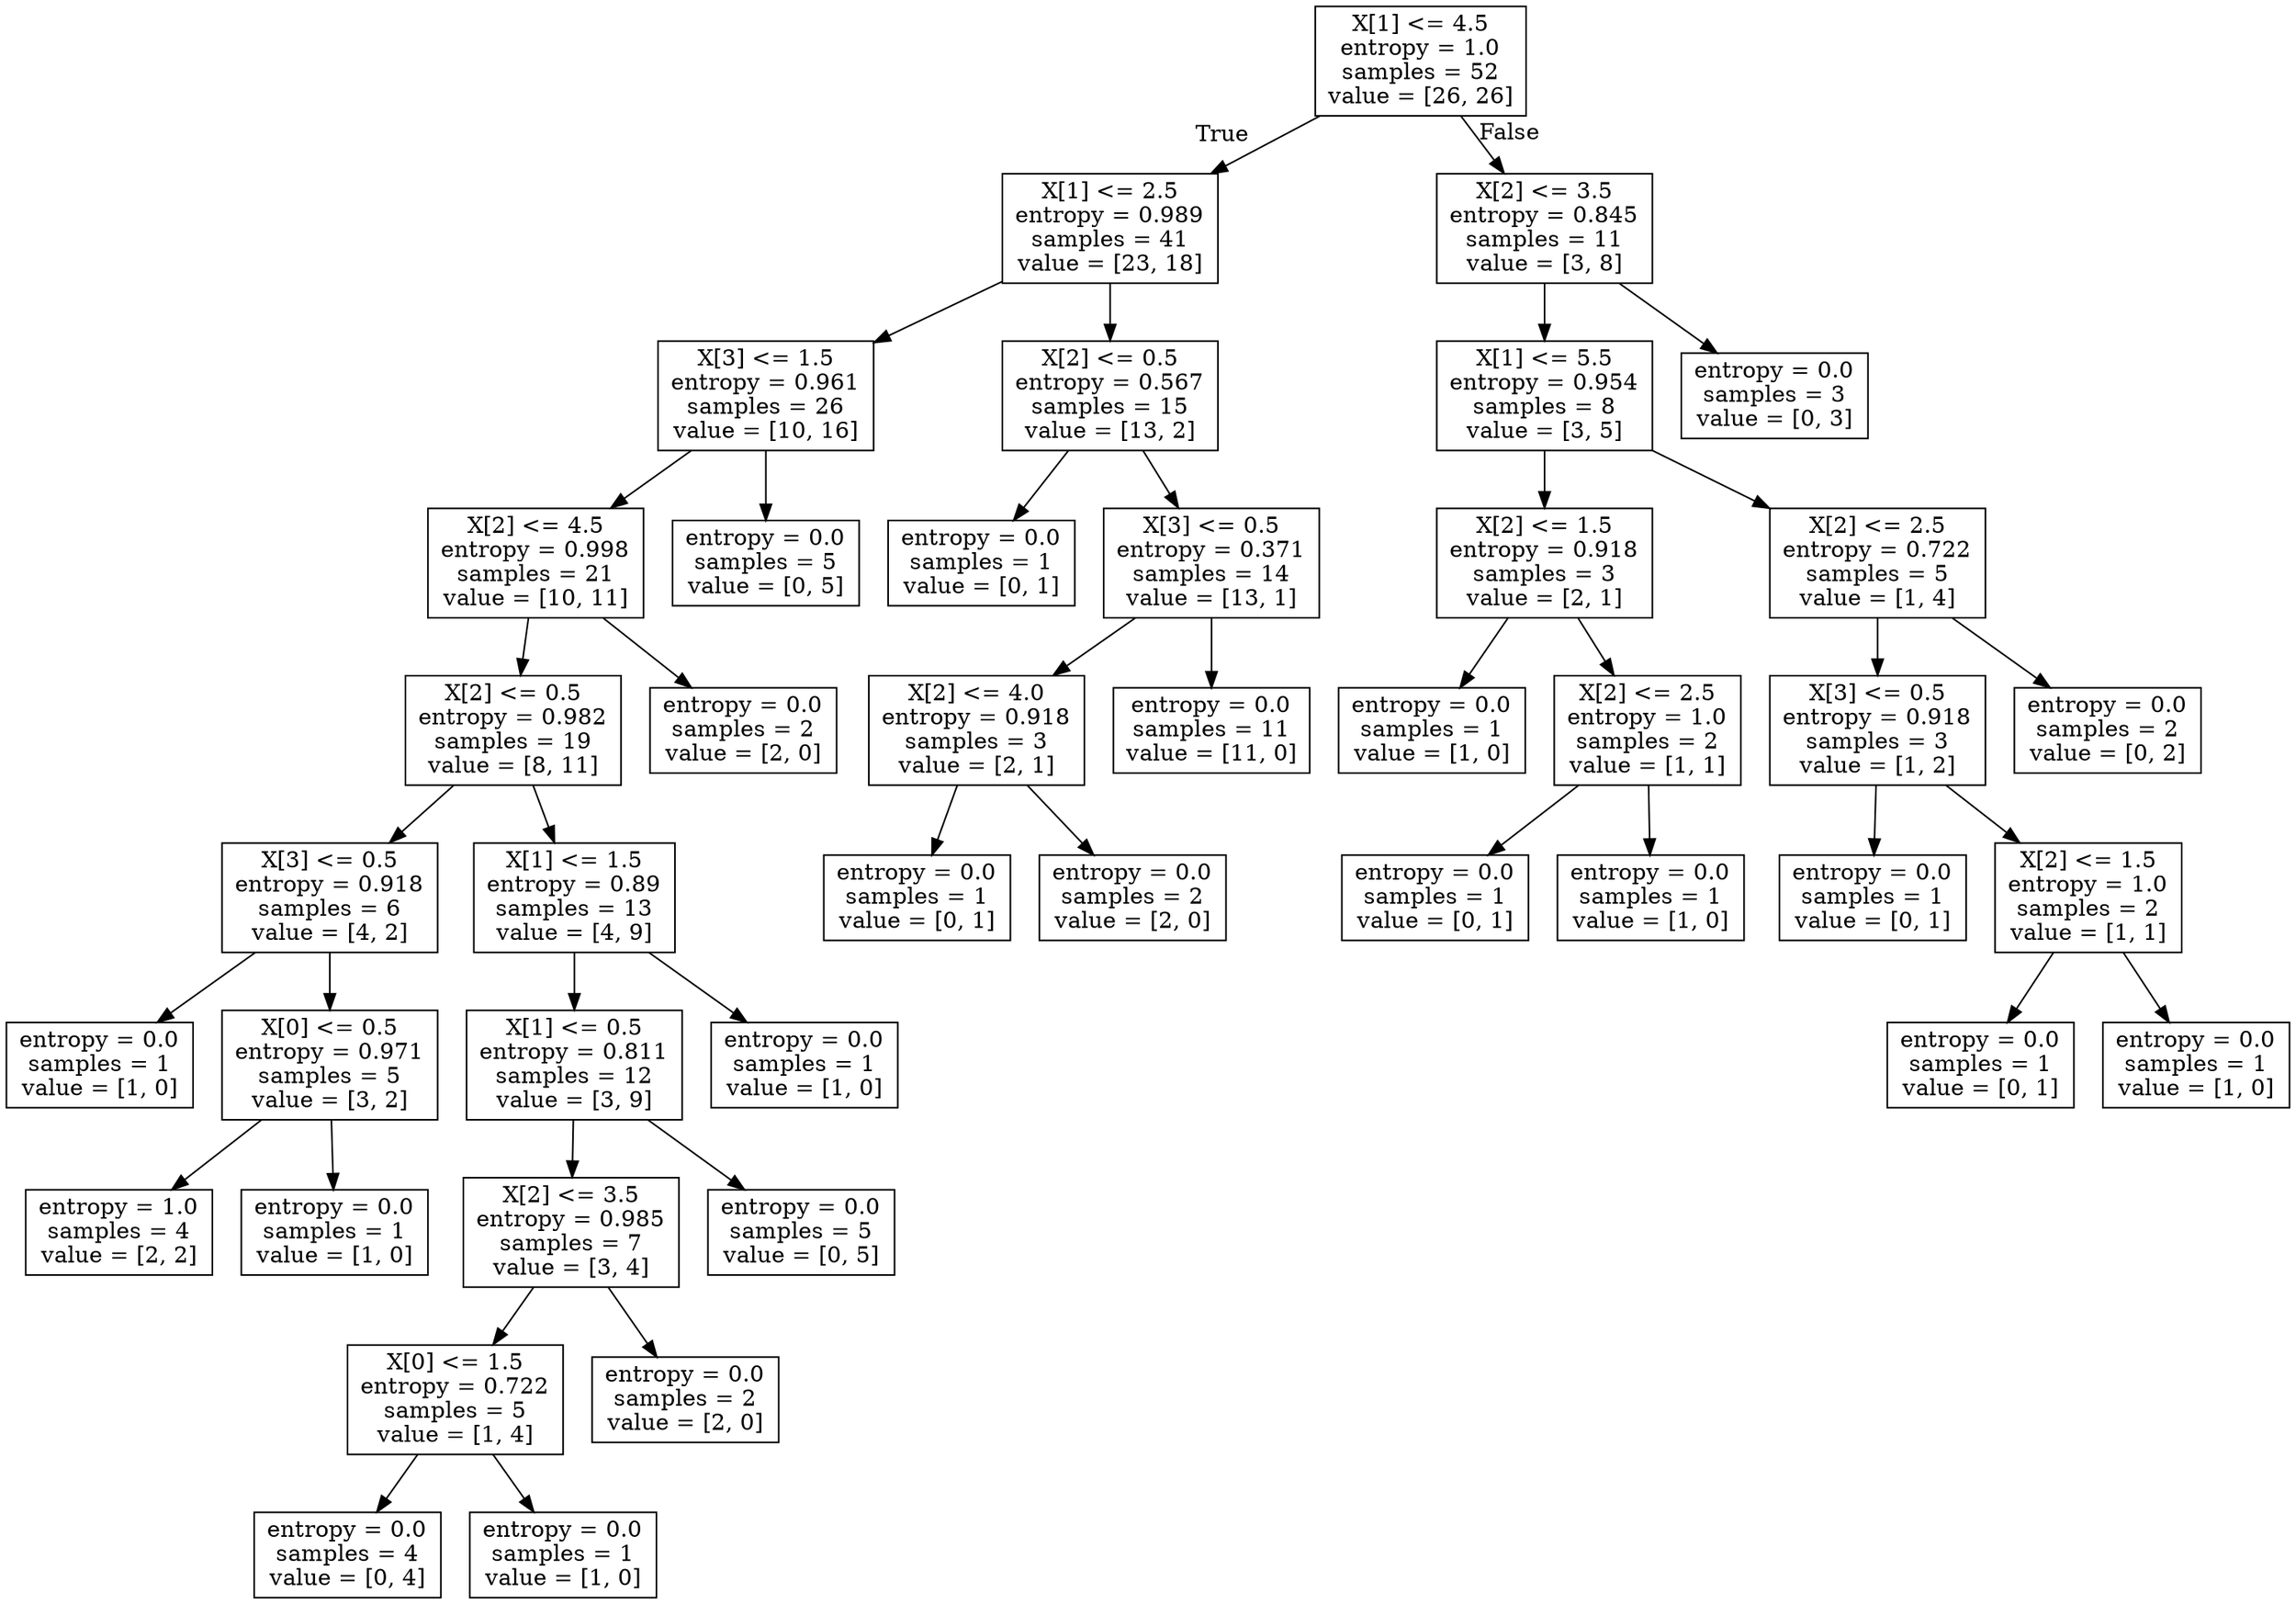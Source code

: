 digraph Tree {
node [shape=box] ;
0 [label="X[1] <= 4.5\nentropy = 1.0\nsamples = 52\nvalue = [26, 26]"] ;
1 [label="X[1] <= 2.5\nentropy = 0.989\nsamples = 41\nvalue = [23, 18]"] ;
0 -> 1 [labeldistance=2.5, labelangle=45, headlabel="True"] ;
2 [label="X[3] <= 1.5\nentropy = 0.961\nsamples = 26\nvalue = [10, 16]"] ;
1 -> 2 ;
3 [label="X[2] <= 4.5\nentropy = 0.998\nsamples = 21\nvalue = [10, 11]"] ;
2 -> 3 ;
4 [label="X[2] <= 0.5\nentropy = 0.982\nsamples = 19\nvalue = [8, 11]"] ;
3 -> 4 ;
5 [label="X[3] <= 0.5\nentropy = 0.918\nsamples = 6\nvalue = [4, 2]"] ;
4 -> 5 ;
6 [label="entropy = 0.0\nsamples = 1\nvalue = [1, 0]"] ;
5 -> 6 ;
7 [label="X[0] <= 0.5\nentropy = 0.971\nsamples = 5\nvalue = [3, 2]"] ;
5 -> 7 ;
8 [label="entropy = 1.0\nsamples = 4\nvalue = [2, 2]"] ;
7 -> 8 ;
9 [label="entropy = 0.0\nsamples = 1\nvalue = [1, 0]"] ;
7 -> 9 ;
10 [label="X[1] <= 1.5\nentropy = 0.89\nsamples = 13\nvalue = [4, 9]"] ;
4 -> 10 ;
11 [label="X[1] <= 0.5\nentropy = 0.811\nsamples = 12\nvalue = [3, 9]"] ;
10 -> 11 ;
12 [label="X[2] <= 3.5\nentropy = 0.985\nsamples = 7\nvalue = [3, 4]"] ;
11 -> 12 ;
13 [label="X[0] <= 1.5\nentropy = 0.722\nsamples = 5\nvalue = [1, 4]"] ;
12 -> 13 ;
14 [label="entropy = 0.0\nsamples = 4\nvalue = [0, 4]"] ;
13 -> 14 ;
15 [label="entropy = 0.0\nsamples = 1\nvalue = [1, 0]"] ;
13 -> 15 ;
16 [label="entropy = 0.0\nsamples = 2\nvalue = [2, 0]"] ;
12 -> 16 ;
17 [label="entropy = 0.0\nsamples = 5\nvalue = [0, 5]"] ;
11 -> 17 ;
18 [label="entropy = 0.0\nsamples = 1\nvalue = [1, 0]"] ;
10 -> 18 ;
19 [label="entropy = 0.0\nsamples = 2\nvalue = [2, 0]"] ;
3 -> 19 ;
20 [label="entropy = 0.0\nsamples = 5\nvalue = [0, 5]"] ;
2 -> 20 ;
21 [label="X[2] <= 0.5\nentropy = 0.567\nsamples = 15\nvalue = [13, 2]"] ;
1 -> 21 ;
22 [label="entropy = 0.0\nsamples = 1\nvalue = [0, 1]"] ;
21 -> 22 ;
23 [label="X[3] <= 0.5\nentropy = 0.371\nsamples = 14\nvalue = [13, 1]"] ;
21 -> 23 ;
24 [label="X[2] <= 4.0\nentropy = 0.918\nsamples = 3\nvalue = [2, 1]"] ;
23 -> 24 ;
25 [label="entropy = 0.0\nsamples = 1\nvalue = [0, 1]"] ;
24 -> 25 ;
26 [label="entropy = 0.0\nsamples = 2\nvalue = [2, 0]"] ;
24 -> 26 ;
27 [label="entropy = 0.0\nsamples = 11\nvalue = [11, 0]"] ;
23 -> 27 ;
28 [label="X[2] <= 3.5\nentropy = 0.845\nsamples = 11\nvalue = [3, 8]"] ;
0 -> 28 [labeldistance=2.5, labelangle=-45, headlabel="False"] ;
29 [label="X[1] <= 5.5\nentropy = 0.954\nsamples = 8\nvalue = [3, 5]"] ;
28 -> 29 ;
30 [label="X[2] <= 1.5\nentropy = 0.918\nsamples = 3\nvalue = [2, 1]"] ;
29 -> 30 ;
31 [label="entropy = 0.0\nsamples = 1\nvalue = [1, 0]"] ;
30 -> 31 ;
32 [label="X[2] <= 2.5\nentropy = 1.0\nsamples = 2\nvalue = [1, 1]"] ;
30 -> 32 ;
33 [label="entropy = 0.0\nsamples = 1\nvalue = [0, 1]"] ;
32 -> 33 ;
34 [label="entropy = 0.0\nsamples = 1\nvalue = [1, 0]"] ;
32 -> 34 ;
35 [label="X[2] <= 2.5\nentropy = 0.722\nsamples = 5\nvalue = [1, 4]"] ;
29 -> 35 ;
36 [label="X[3] <= 0.5\nentropy = 0.918\nsamples = 3\nvalue = [1, 2]"] ;
35 -> 36 ;
37 [label="entropy = 0.0\nsamples = 1\nvalue = [0, 1]"] ;
36 -> 37 ;
38 [label="X[2] <= 1.5\nentropy = 1.0\nsamples = 2\nvalue = [1, 1]"] ;
36 -> 38 ;
39 [label="entropy = 0.0\nsamples = 1\nvalue = [0, 1]"] ;
38 -> 39 ;
40 [label="entropy = 0.0\nsamples = 1\nvalue = [1, 0]"] ;
38 -> 40 ;
41 [label="entropy = 0.0\nsamples = 2\nvalue = [0, 2]"] ;
35 -> 41 ;
42 [label="entropy = 0.0\nsamples = 3\nvalue = [0, 3]"] ;
28 -> 42 ;
}